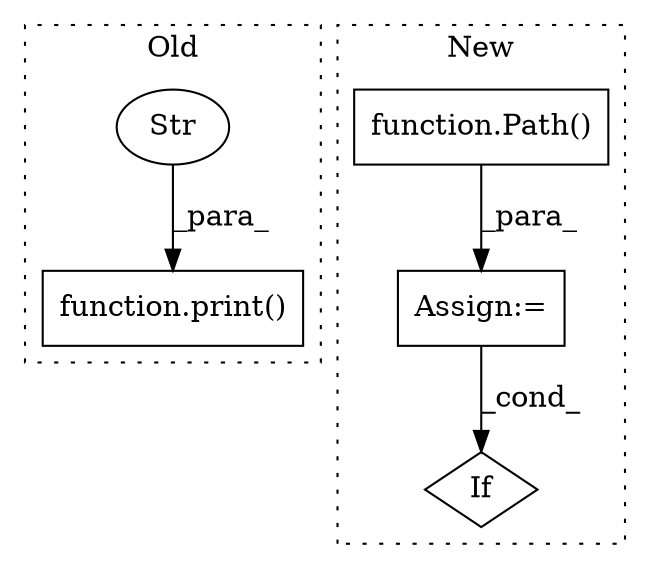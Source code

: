 digraph G {
subgraph cluster0 {
1 [label="function.print()" a="75" s="925,975" l="6,1" shape="box"];
4 [label="Str" a="66" s="931" l="44" shape="ellipse"];
label = "Old";
style="dotted";
}
subgraph cluster1 {
2 [label="function.Path()" a="75" s="1365,1378" l="5,1" shape="box"];
3 [label="Assign:=" a="68" s="1362" l="3" shape="box"];
5 [label="If" a="96" s="1429" l="32" shape="diamond"];
label = "New";
style="dotted";
}
2 -> 3 [label="_para_"];
3 -> 5 [label="_cond_"];
4 -> 1 [label="_para_"];
}
